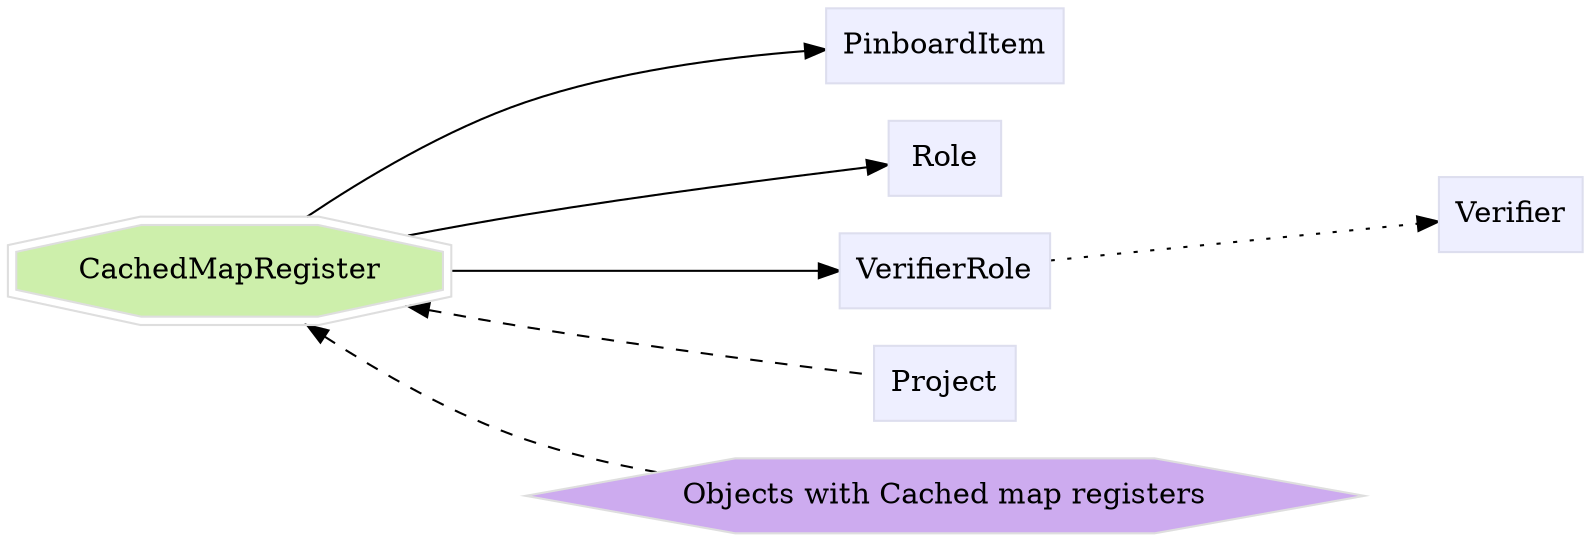 digraph CachedMapRegister {
	graph [bb="0,0,650.3,252",
		label="",
		outputorder=edgesfirst,
		rankdir=LR
	];
	node [label="\N"];
	subgraph annotator_cluster {
		graph [rank=min];
	}
	subgraph core {
	}
	subgraph supporting {
		CachedMapRegister	[color="#dedede",
			fillcolor="#cdefab",
			group=target,
			height=0.61111,
			href="/develop/Data/models.html#cached-map-register",
			label=CachedMapRegister,
			pos="97.807,126",
			shape=doubleoctagon,
			style=filled,
			target=_top,
			width=2.7169];
		PinboardItem	[color="#dddeee",
			fillcolor="#eeefff",
			group=supporting,
			height=0.5,
			href="/develop/Data/models.html#pinboard-item",
			label=PinboardItem,
			pos="394.33,234",
			shape=box,
			style=filled,
			target=_top,
			width=1.2535];
		Role	[color="#dddeee",
			fillcolor="#eeefff",
			group=supporting,
			height=0.5,
			href="/develop/Data/models.html#role",
			label=Role,
			pos="394.33,180",
			shape=box,
			style=filled,
			target=_top,
			width=0.75];
		VerifierRole	[color="#dddeee",
			fillcolor="#eeefff",
			group=supporting,
			height=0.5,
			href="/develop/Data/models.html#verifier-role",
			label=VerifierRole,
			pos="394.33,126",
			shape=box,
			style=filled,
			target=_top,
			width=1.1493];
		Verifier	[color="#dddeee",
			fillcolor="#eeefff",
			group=supporting,
			height=0.5,
			href="/develop/Data/models.html#verifier",
			label=Verifier,
			pos="621.67,153",
			shape=box,
			style=filled,
			target=_top,
			width=0.79514];
		Project	[color="#dddeee",
			fillcolor="#eeefff",
			group=supporting,
			height=0.5,
			href="/develop/Data/models.html#project",
			label=Project,
			pos="394.33,72",
			shape=box,
			style=filled,
			target=_top,
			width=0.75347];
	}
	CachedMapRegister -> PinboardItem	[pos="e,348.92,231.17 127.96,148.33 153.8,166.97 193.27,192.72 231.61,207 265.59,219.65 305.78,226.4 337.6,229.98"];
	CachedMapRegister -> Role	[pos="e,366.95,175.89 172.82,141.53 191.95,145.41 212.53,149.47 231.61,153 273.99,160.84 322.81,168.85 355.63,174.09"];
	CachedMapRegister -> VerifierRole	[pos="e,352.78,126 196.06,126 244.56,126 301.26,126 341.4,126"];
	CachedMapRegister -> Project	[dir=back,
		pos="s,172.82,110.47 183.72,108.28 199.61,105.09 216.11,101.87 231.61,99 279.2,90.194 334.9,81.177 366.95,76.113",
		style=dashed];
	"Objects with Cached map registers"	[color="#dedede",
		fillcolor="#cdabef",
		group=polymorphic,
		height=0.5,
		href="/develop/Data/models.html#objects with cached map register",
		label="Objects with Cached map registers",
		pos="394.33,18",
		shape=hexagon,
		style=filled,
		target=_top,
		width=4.5199];
	CachedMapRegister -> "Objects with Cached map registers"	[dir=back,
		pos="s,127.96,103.67 137.25,97.086 162.73,79.341 197.62,57.663 231.61,45 248.42,38.741 266.75,33.927 284.83,30.226",
		style=dashed];
	Role -> Verifier	[pos="e,592.79,156.34 421.62,176.85 461.03,172.13 535.68,163.18 581.52,157.69",
		style=invis];
	VerifierRole -> Verifier	[pos="e,592.63,149.64 436.14,130.89 477.35,135.83 540.57,143.4 581.27,148.28",
		style=dotted];
}
